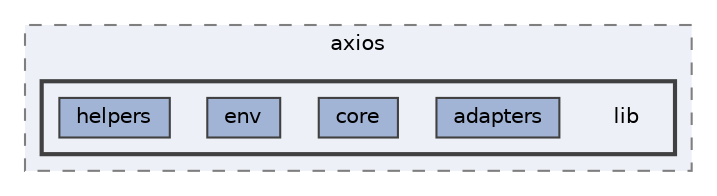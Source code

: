digraph "pkiclassroomrescheduler/src/main/frontend/node_modules/axios/lib"
{
 // LATEX_PDF_SIZE
  bgcolor="transparent";
  edge [fontname=Helvetica,fontsize=10,labelfontname=Helvetica,labelfontsize=10];
  node [fontname=Helvetica,fontsize=10,shape=box,height=0.2,width=0.4];
  compound=true
  subgraph clusterdir_3a3deea6e5363ea718332cc6d4e75f03 {
    graph [ bgcolor="#edf0f7", pencolor="grey50", label="axios", fontname=Helvetica,fontsize=10 style="filled,dashed", URL="dir_3a3deea6e5363ea718332cc6d4e75f03.html",tooltip=""]
  subgraph clusterdir_95b9516c55ccbbff063e12521fad8ac9 {
    graph [ bgcolor="#edf0f7", pencolor="grey25", label="", fontname=Helvetica,fontsize=10 style="filled,bold", URL="dir_95b9516c55ccbbff063e12521fad8ac9.html",tooltip=""]
    dir_95b9516c55ccbbff063e12521fad8ac9 [shape=plaintext, label="lib"];
  dir_f9fe29b05ed874ef4bf62da39c465a6a [label="adapters", fillcolor="#a2b4d6", color="grey25", style="filled", URL="dir_f9fe29b05ed874ef4bf62da39c465a6a.html",tooltip=""];
  dir_b5984de0065c6f2727dd666d3c4246df [label="core", fillcolor="#a2b4d6", color="grey25", style="filled", URL="dir_b5984de0065c6f2727dd666d3c4246df.html",tooltip=""];
  dir_142db32570a8e5dc4b812f25a3a6d389 [label="env", fillcolor="#a2b4d6", color="grey25", style="filled", URL="dir_142db32570a8e5dc4b812f25a3a6d389.html",tooltip=""];
  dir_5ddc14255f5eb61de441935c70e6abea [label="helpers", fillcolor="#a2b4d6", color="grey25", style="filled", URL="dir_5ddc14255f5eb61de441935c70e6abea.html",tooltip=""];
  }
  }
}

